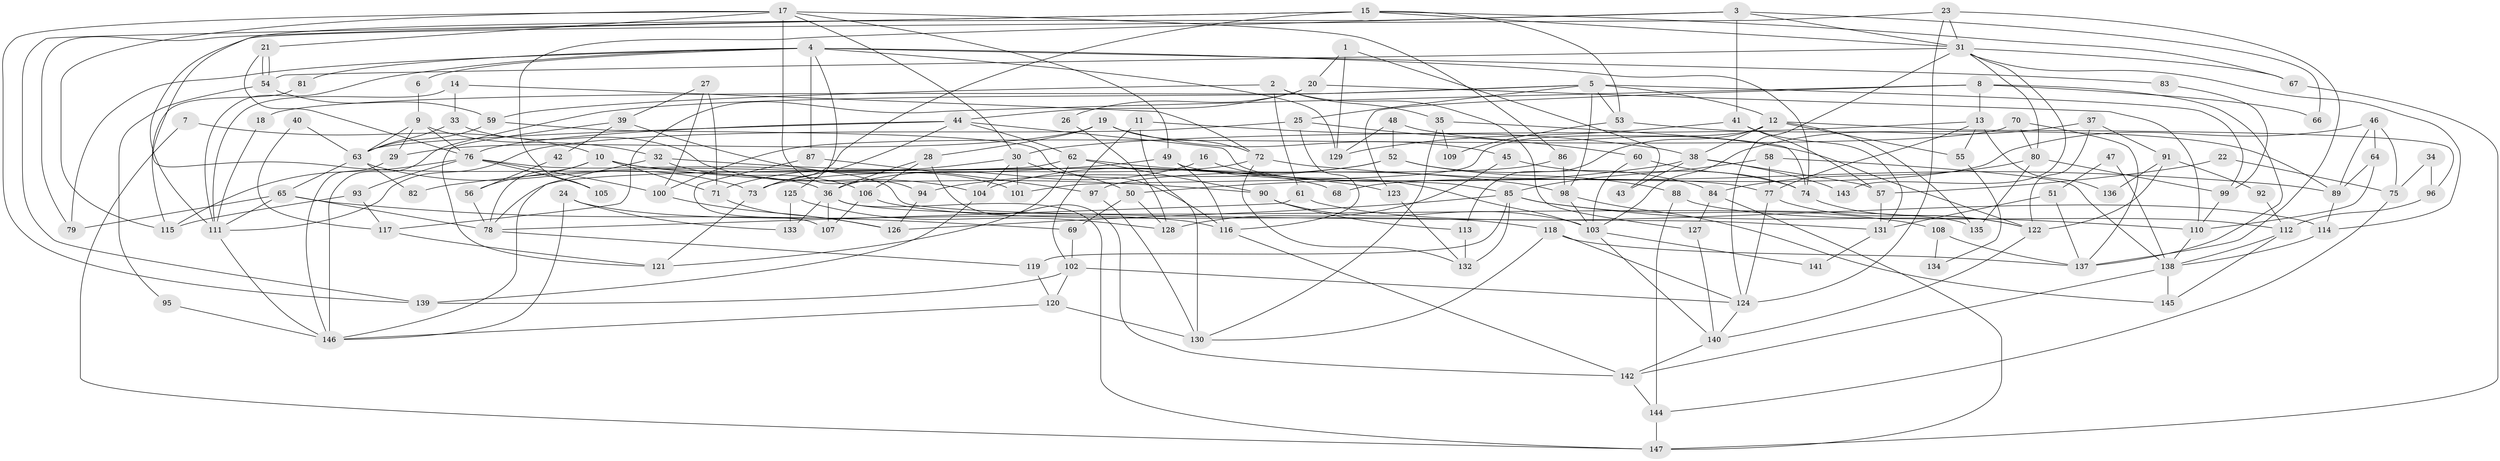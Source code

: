 // Generated by graph-tools (version 1.1) at 2025/51/03/09/25 04:51:11]
// undirected, 147 vertices, 294 edges
graph export_dot {
graph [start="1"]
  node [color=gray90,style=filled];
  1;
  2;
  3;
  4;
  5;
  6;
  7;
  8;
  9;
  10;
  11;
  12;
  13;
  14;
  15;
  16;
  17;
  18;
  19;
  20;
  21;
  22;
  23;
  24;
  25;
  26;
  27;
  28;
  29;
  30;
  31;
  32;
  33;
  34;
  35;
  36;
  37;
  38;
  39;
  40;
  41;
  42;
  43;
  44;
  45;
  46;
  47;
  48;
  49;
  50;
  51;
  52;
  53;
  54;
  55;
  56;
  57;
  58;
  59;
  60;
  61;
  62;
  63;
  64;
  65;
  66;
  67;
  68;
  69;
  70;
  71;
  72;
  73;
  74;
  75;
  76;
  77;
  78;
  79;
  80;
  81;
  82;
  83;
  84;
  85;
  86;
  87;
  88;
  89;
  90;
  91;
  92;
  93;
  94;
  95;
  96;
  97;
  98;
  99;
  100;
  101;
  102;
  103;
  104;
  105;
  106;
  107;
  108;
  109;
  110;
  111;
  112;
  113;
  114;
  115;
  116;
  117;
  118;
  119;
  120;
  121;
  122;
  123;
  124;
  125;
  126;
  127;
  128;
  129;
  130;
  131;
  132;
  133;
  134;
  135;
  136;
  137;
  138;
  139;
  140;
  141;
  142;
  143;
  144;
  145;
  146;
  147;
  1 -- 129;
  1 -- 20;
  1 -- 43;
  2 -- 59;
  2 -- 61;
  2 -- 35;
  2 -- 127;
  3 -- 36;
  3 -- 31;
  3 -- 41;
  3 -- 66;
  3 -- 105;
  4 -- 129;
  4 -- 79;
  4 -- 6;
  4 -- 74;
  4 -- 81;
  4 -- 83;
  4 -- 87;
  4 -- 111;
  4 -- 125;
  5 -- 25;
  5 -- 53;
  5 -- 12;
  5 -- 18;
  5 -- 98;
  5 -- 99;
  5 -- 146;
  6 -- 9;
  7 -- 10;
  7 -- 147;
  8 -- 117;
  8 -- 137;
  8 -- 13;
  8 -- 66;
  8 -- 123;
  9 -- 32;
  9 -- 29;
  9 -- 63;
  9 -- 76;
  10 -- 71;
  10 -- 78;
  10 -- 56;
  10 -- 68;
  10 -- 90;
  11 -- 130;
  11 -- 102;
  11 -- 38;
  12 -- 101;
  12 -- 38;
  12 -- 55;
  12 -- 96;
  12 -- 113;
  12 -- 135;
  13 -- 30;
  13 -- 55;
  13 -- 77;
  13 -- 136;
  14 -- 111;
  14 -- 33;
  14 -- 72;
  15 -- 73;
  15 -- 31;
  15 -- 53;
  15 -- 67;
  15 -- 79;
  15 -- 139;
  16 -- 103;
  16 -- 36;
  17 -- 139;
  17 -- 21;
  17 -- 30;
  17 -- 49;
  17 -- 86;
  17 -- 94;
  17 -- 115;
  18 -- 111;
  19 -- 72;
  19 -- 28;
  19 -- 29;
  19 -- 45;
  20 -- 110;
  20 -- 44;
  20 -- 26;
  21 -- 54;
  21 -- 54;
  21 -- 76;
  22 -- 75;
  22 -- 57;
  23 -- 124;
  23 -- 111;
  23 -- 31;
  23 -- 137;
  24 -- 146;
  24 -- 116;
  24 -- 133;
  25 -- 60;
  25 -- 111;
  25 -- 116;
  26 -- 128;
  27 -- 100;
  27 -- 71;
  27 -- 39;
  28 -- 106;
  28 -- 36;
  28 -- 142;
  29 -- 146;
  30 -- 50;
  30 -- 71;
  30 -- 101;
  30 -- 104;
  31 -- 124;
  31 -- 54;
  31 -- 67;
  31 -- 80;
  31 -- 114;
  31 -- 143;
  32 -- 106;
  32 -- 123;
  32 -- 146;
  33 -- 63;
  33 -- 104;
  34 -- 96;
  34 -- 75;
  35 -- 74;
  35 -- 109;
  35 -- 130;
  36 -- 147;
  36 -- 133;
  36 -- 107;
  36 -- 135;
  37 -- 122;
  37 -- 103;
  37 -- 91;
  38 -- 43;
  38 -- 50;
  38 -- 57;
  38 -- 143;
  39 -- 121;
  39 -- 42;
  39 -- 101;
  40 -- 63;
  40 -- 117;
  41 -- 131;
  41 -- 57;
  41 -- 129;
  42 -- 56;
  44 -- 63;
  44 -- 73;
  44 -- 62;
  44 -- 76;
  44 -- 85;
  45 -- 74;
  45 -- 128;
  46 -- 64;
  46 -- 89;
  46 -- 68;
  46 -- 75;
  47 -- 138;
  47 -- 51;
  48 -- 52;
  48 -- 122;
  48 -- 129;
  49 -- 77;
  49 -- 82;
  49 -- 116;
  50 -- 69;
  50 -- 128;
  51 -- 137;
  51 -- 131;
  52 -- 88;
  52 -- 84;
  52 -- 94;
  52 -- 104;
  53 -- 89;
  53 -- 109;
  54 -- 59;
  54 -- 95;
  55 -- 134;
  56 -- 78;
  57 -- 131;
  58 -- 85;
  58 -- 138;
  58 -- 77;
  59 -- 116;
  59 -- 63;
  60 -- 103;
  60 -- 74;
  61 -- 78;
  61 -- 114;
  62 -- 98;
  62 -- 78;
  62 -- 90;
  62 -- 121;
  63 -- 65;
  63 -- 73;
  63 -- 82;
  64 -- 110;
  64 -- 89;
  65 -- 111;
  65 -- 69;
  65 -- 78;
  65 -- 79;
  67 -- 147;
  69 -- 102;
  70 -- 80;
  70 -- 100;
  70 -- 137;
  71 -- 126;
  72 -- 132;
  72 -- 73;
  72 -- 89;
  73 -- 121;
  74 -- 122;
  75 -- 144;
  76 -- 93;
  76 -- 100;
  76 -- 105;
  76 -- 115;
  76 -- 131;
  77 -- 122;
  77 -- 124;
  78 -- 119;
  80 -- 135;
  80 -- 84;
  80 -- 99;
  81 -- 115;
  83 -- 99;
  84 -- 127;
  84 -- 147;
  85 -- 119;
  85 -- 108;
  85 -- 110;
  85 -- 126;
  85 -- 132;
  86 -- 98;
  86 -- 97;
  87 -- 97;
  87 -- 107;
  88 -- 144;
  88 -- 112;
  89 -- 114;
  90 -- 103;
  90 -- 113;
  91 -- 122;
  91 -- 92;
  91 -- 136;
  92 -- 112;
  93 -- 115;
  93 -- 117;
  94 -- 126;
  95 -- 146;
  96 -- 112;
  97 -- 130;
  98 -- 103;
  98 -- 145;
  99 -- 110;
  100 -- 126;
  102 -- 124;
  102 -- 139;
  102 -- 120;
  103 -- 140;
  103 -- 141;
  104 -- 139;
  106 -- 107;
  106 -- 118;
  108 -- 137;
  108 -- 134;
  110 -- 138;
  111 -- 146;
  112 -- 145;
  112 -- 138;
  113 -- 132;
  114 -- 138;
  116 -- 142;
  117 -- 121;
  118 -- 137;
  118 -- 130;
  118 -- 124;
  119 -- 120;
  120 -- 146;
  120 -- 130;
  122 -- 140;
  123 -- 132;
  124 -- 140;
  125 -- 128;
  125 -- 133;
  127 -- 140;
  131 -- 141;
  138 -- 142;
  138 -- 145;
  140 -- 142;
  142 -- 144;
  144 -- 147;
}
